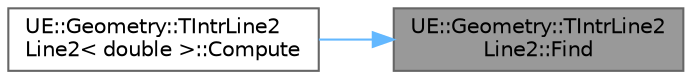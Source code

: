 digraph "UE::Geometry::TIntrLine2Line2::Find"
{
 // INTERACTIVE_SVG=YES
 // LATEX_PDF_SIZE
  bgcolor="transparent";
  edge [fontname=Helvetica,fontsize=10,labelfontname=Helvetica,labelfontsize=10];
  node [fontname=Helvetica,fontsize=10,shape=box,height=0.2,width=0.4];
  rankdir="RL";
  Node1 [id="Node000001",label="UE::Geometry::TIntrLine2\lLine2::Find",height=0.2,width=0.4,color="gray40", fillcolor="grey60", style="filled", fontcolor="black",tooltip=" "];
  Node1 -> Node2 [id="edge1_Node000001_Node000002",dir="back",color="steelblue1",style="solid",tooltip=" "];
  Node2 [id="Node000002",label="UE::Geometry::TIntrLine2\lLine2\< double \>::Compute",height=0.2,width=0.4,color="grey40", fillcolor="white", style="filled",URL="$d7/d7d/classUE_1_1Geometry_1_1TIntrLine2Line2.html#a54e3b09d457d5d13d7fab67fe0989f59",tooltip=" "];
}
